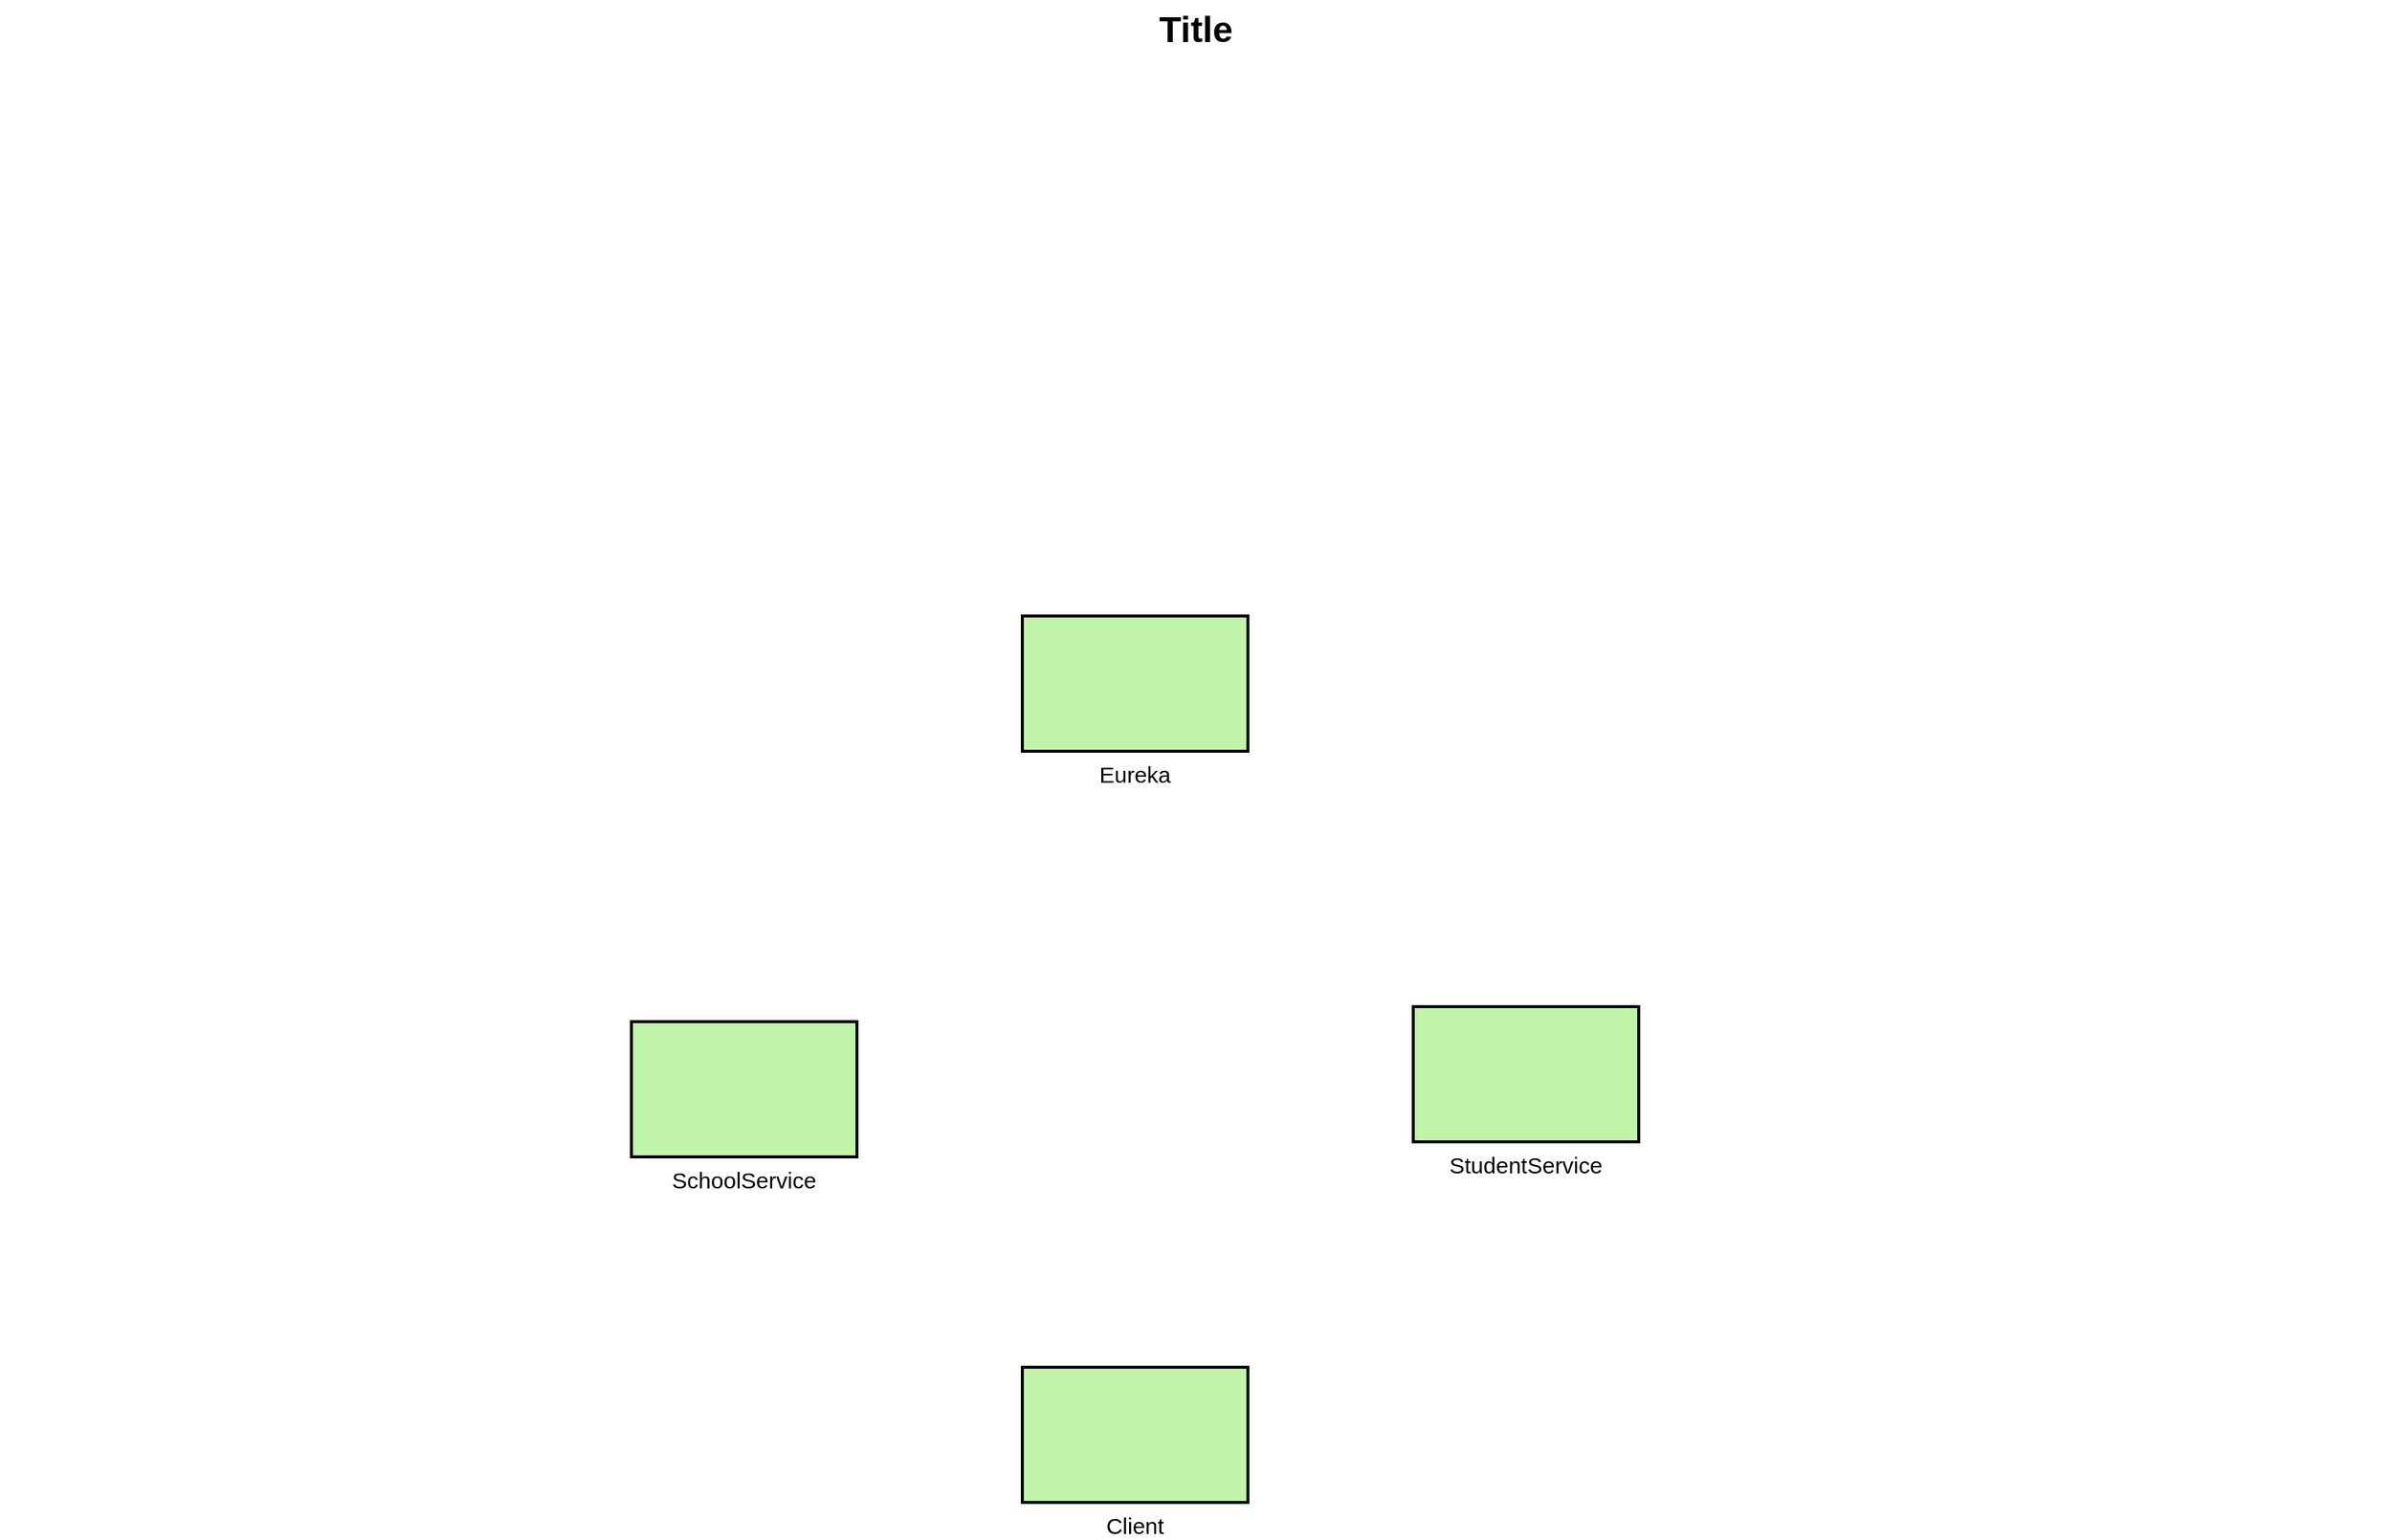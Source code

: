 <mxfile version="20.8.20" type="github">
  <diagram name="Page-1" id="74b105a0-9070-1c63-61bc-23e55f88626e">
    <mxGraphModel dx="1644" dy="997" grid="1" gridSize="10" guides="1" tooltips="1" connect="1" arrows="1" fold="1" page="1" pageScale="1.5" pageWidth="1169" pageHeight="826" background="none" math="0" shadow="0">
      <root>
        <mxCell id="0" style=";html=1;" />
        <mxCell id="1" style=";html=1;" parent="0" />
        <mxCell id="10b056a9c633e61c-30" value="Title" style="text;strokeColor=none;fillColor=none;html=1;fontSize=24;fontStyle=1;verticalAlign=middle;align=center;" parent="1" vertex="1">
          <mxGeometry x="80" y="40" width="1590" height="40" as="geometry" />
        </mxCell>
        <mxCell id="5wn7QCThYIIw2rzu8Sw5-3" value="Eureka" style="strokeWidth=2;dashed=0;align=center;fontSize=15;shape=rect;fillColor=#c0f5a9;verticalLabelPosition=bottom;verticalAlign=top;" vertex="1" parent="1">
          <mxGeometry x="760" y="450" width="150" height="90" as="geometry" />
        </mxCell>
        <mxCell id="5wn7QCThYIIw2rzu8Sw5-4" value="Client" style="strokeWidth=2;dashed=0;align=center;fontSize=15;shape=rect;fillColor=#c0f5a9;verticalLabelPosition=bottom;verticalAlign=top;" vertex="1" parent="1">
          <mxGeometry x="760" y="950" width="150" height="90" as="geometry" />
        </mxCell>
        <mxCell id="5wn7QCThYIIw2rzu8Sw5-5" value="StudentService" style="strokeWidth=2;dashed=0;align=center;fontSize=15;shape=rect;fillColor=#c0f5a9;verticalLabelPosition=bottom;verticalAlign=top;" vertex="1" parent="1">
          <mxGeometry x="1020" y="710" width="150" height="90" as="geometry" />
        </mxCell>
        <mxCell id="5wn7QCThYIIw2rzu8Sw5-6" value="SchoolService" style="strokeWidth=2;dashed=0;align=center;fontSize=15;shape=rect;fillColor=#c0f5a9;verticalLabelPosition=bottom;verticalAlign=top;" vertex="1" parent="1">
          <mxGeometry x="500" y="720" width="150" height="90" as="geometry" />
        </mxCell>
      </root>
    </mxGraphModel>
  </diagram>
</mxfile>
